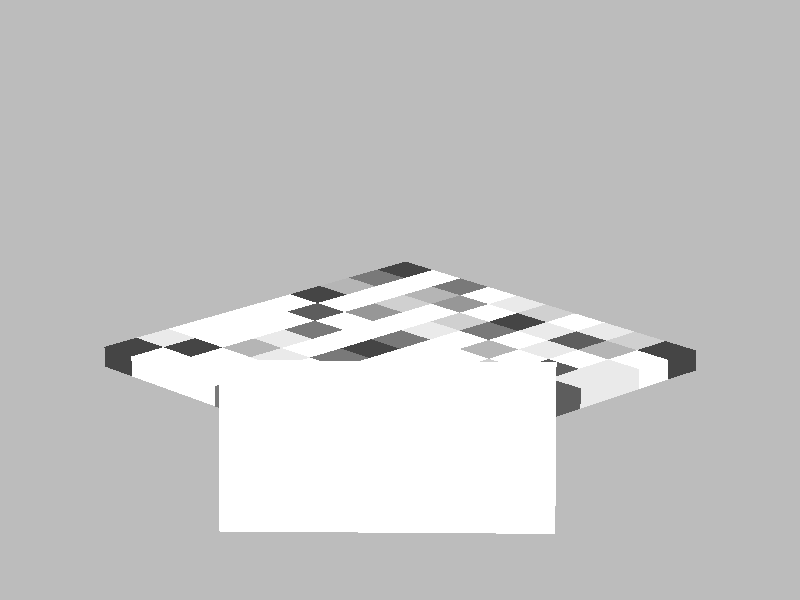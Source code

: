 #version 3.7;

background { color rgb <0.50, 0.50,0.50>}

#declare lens=camera{perspective location <01,16,-50>  look_at <00,00,00>  angle 12};
camera{lens}

light_source{<20, 10, 7>  color rgb <1.00, 1.00, 1.00> area_light 6*x, 6*y, 12, 12}

union{
box{<-2.900000, -1.000000, -2.900000>, <-2.320000, -0.710000, -2.320000> pigment{ color rgb <0.060000, 0.060000, 0.060000> }}// a01 
box{<-2.900000, -1.000000, -2.320000>, <-2.320000, -0.710000, -1.740000> pigment{ color rgb <0.820000, 0.820000, 0.820000> }}// a02 
box{<-2.900000, -1.000000, -1.740000>, <-2.320000, -0.710000, -1.160000> pigment{ color rgb <2.220000, 2.220000, 2.220000> }}// a03 
box{<-2.900000, -1.000000, -1.160000>, <-2.320000, -0.710000, -0.580000> pigment{ color rgb <1.950000, 1.950000, 1.950000> }}// a04 
box{<-2.900000, -1.000000, -0.580000>, <-2.320000, -0.710000, 0.000000> pigment{ color rgb <1.290000, 1.290000, 1.290000> }}// a05 
box{<-2.900000, -1.000000, 0.000000>, <-2.320000, -0.710000, 0.580000> pigment{ color rgb <1.050000, 1.050000, 1.050000> }}// a06 
box{<-2.900000, -1.000000, 0.580000>, <-2.320000, -0.710000, 1.160000> pigment{ color rgb <0.060000, 0.060000, 0.060000> }}// a07 
box{<-2.900000, -1.000000, 1.160000>, <-2.320000, -0.710000, 1.740000> pigment{ color rgb <0.460000, 0.460000, 0.460000> }}// a08 
box{<-2.900000, -1.000000, 1.740000>, <-2.320000, -0.710000, 2.320000> pigment{ color rgb <0.190000, 0.190000, 0.190000> }}// a09 
box{<-2.900000, -1.000000, 2.320000>, <-2.320000, -0.710000, 2.900000> pigment{ color rgb <0.060000, 0.060000, 0.060000> }}// a10 
box{<-2.320000, -1.000000, -2.900000>, <-1.740000, -0.710000, -2.320000> pigment{ color rgb <2.220000, 2.220000, 2.220000> }}// b01 
box{<-2.320000, -1.000000, -2.320000>, <-1.740000, -0.710000, -1.740000> pigment{ color rgb <0.060000, 0.060000, 0.060000> }}// b02 
box{<-2.320000, -1.000000, -1.740000>, <-1.740000, -0.710000, -1.160000> pigment{ color rgb <1.050000, 1.050000, 1.050000> }}// b03 
box{<-2.320000, -1.000000, -1.160000>, <-1.740000, -0.710000, -0.580000> pigment{ color rgb <2.220000, 2.220000, 2.220000> }}// b04 
box{<-2.320000, -1.000000, -0.580000>, <-1.740000, -0.710000, 0.000000> pigment{ color rgb <1.670000, 1.670000, 1.670000> }}// b05 
box{<-2.320000, -1.000000, 0.000000>, <-1.740000, -0.710000, 0.580000> pigment{ color rgb <0.110000, 0.110000, 0.110000> }}// b06 
box{<-2.320000, -1.000000, 0.580000>, <-1.740000, -0.710000, 1.160000> pigment{ color rgb <2.220000, 2.220000, 2.220000> }}// b07 
box{<-2.320000, -1.000000, 1.160000>, <-1.740000, -0.710000, 1.740000> pigment{ color rgb <1.950000, 1.950000, 1.950000> }}// b08 
box{<-2.320000, -1.000000, 1.740000>, <-1.740000, -0.710000, 2.320000> pigment{ color rgb <1.290000, 1.290000, 1.290000> }}// b09 
box{<-2.320000, -1.000000, 2.320000>, <-1.740000, -0.710000, 2.900000> pigment{ color rgb <1.950000, 1.950000, 1.950000> }}// b10 
box{<-1.740000, -1.000000, -2.900000>, <-1.160000, -0.710000, -2.320000> pigment{ color rgb <1.500000, 1.500000, 1.500000> }}// c01 
box{<-1.740000, -1.000000, -2.320000>, <-1.160000, -0.710000, -1.740000> pigment{ color rgb <1.950000, 1.950000, 1.950000> }}// c02 
box{<-1.740000, -1.000000, -1.740000>, <-1.160000, -0.710000, -1.160000> pigment{ color rgb <0.460000, 0.460000, 0.460000> }}// c03 
box{<-1.740000, -1.000000, -1.160000>, <-1.160000, -0.710000, -0.580000> pigment{ color rgb <0.820000, 0.820000, 0.820000> }}// c04 
box{<-1.740000, -1.000000, -0.580000>, <-1.160000, -0.710000, 0.000000> pigment{ color rgb <0.190000, 0.190000, 0.190000> }}// c05 
box{<-1.740000, -1.000000, 0.000000>, <-1.160000, -0.710000, 0.580000> pigment{ color rgb <1.670000, 1.670000, 1.670000> }}// c06 
box{<-1.740000, -1.000000, 0.580000>, <-1.160000, -0.710000, 1.160000> pigment{ color rgb <0.310000, 0.310000, 0.310000> }}// c07 
box{<-1.740000, -1.000000, 1.160000>, <-1.160000, -0.710000, 1.740000> pigment{ color rgb <0.630000, 0.630000, 0.630000> }}// c08 
box{<-1.740000, -1.000000, 1.740000>, <-1.160000, -0.710000, 2.320000> pigment{ color rgb <0.460000, 0.460000, 0.460000> }}// c09 
box{<-1.740000, -1.000000, 2.320000>, <-1.160000, -0.710000, 2.900000> pigment{ color rgb <0.190000, 0.190000, 0.190000> }}// c10 
box{<-1.160000, -1.000000, -2.900000>, <-0.580000, -0.710000, -2.320000> pigment{ color rgb <1.670000, 1.670000, 1.670000> }}// d01 
box{<-1.160000, -1.000000, -2.320000>, <-0.580000, -0.710000, -1.740000> pigment{ color rgb <1.670000, 1.670000, 1.670000> }}// d02 
box{<-1.160000, -1.000000, -1.740000>, <-0.580000, -0.710000, -1.160000> pigment{ color rgb <0.820000, 0.820000, 0.820000> }}// d03 
box{<-1.160000, -1.000000, -1.160000>, <-0.580000, -0.710000, -0.580000> pigment{ color rgb <1.290000, 1.290000, 1.290000> }}// d04 
box{<-1.160000, -1.000000, -0.580000>, <-0.580000, -0.710000, 0.000000> pigment{ color rgb <1.670000, 1.670000, 1.670000> }}// d05 
box{<-1.160000, -1.000000, 0.000000>, <-0.580000, -0.710000, 0.580000> pigment{ color rgb <1.050000, 1.050000, 1.050000> }}// d06 
box{<-1.160000, -1.000000, 0.580000>, <-0.580000, -0.710000, 1.160000> pigment{ color rgb <1.950000, 1.950000, 1.950000> }}// d07 
box{<-1.160000, -1.000000, 1.160000>, <-0.580000, -0.710000, 1.740000> pigment{ color rgb <1.290000, 1.290000, 1.290000> }}// d08 
box{<-1.160000, -1.000000, 1.740000>, <-0.580000, -0.710000, 2.320000> pigment{ color rgb <0.310000, 0.310000, 0.310000> }}// d09 
box{<-1.160000, -1.000000, 2.320000>, <-0.580000, -0.710000, 2.900000> pigment{ color rgb <1.050000, 1.050000, 1.050000> }}// d10 
box{<-0.580000, -1.000000, -2.900000>, <0.000000, -0.710000, -2.320000> pigment{ color rgb <0.190000, 0.190000, 0.190000> }}// e01 
box{<-0.580000, -1.000000, -2.320000>, <0.000000, -0.710000, -1.740000> pigment{ color rgb <0.820000, 0.820000, 0.820000> }}// e02 
box{<-0.580000, -1.000000, -1.740000>, <0.000000, -0.710000, -1.160000> pigment{ color rgb <1.050000, 1.050000, 1.050000> }}// e03 
box{<-0.580000, -1.000000, -1.160000>, <0.000000, -0.710000, -0.580000> pigment{ color rgb <0.190000, 0.190000, 0.190000> }}// e04 
box{<-0.580000, -1.000000, -0.580000>, <0.000000, -0.710000, 0.000000> pigment{ color rgb <0.060000, 0.060000, 0.060000> }}// e05 
box{<-0.580000, -1.000000, 0.000000>, <0.000000, -0.710000, 0.580000> pigment{ color rgb <0.190000, 0.190000, 0.190000> }}// e06 
box{<-0.580000, -1.000000, 0.580000>, <0.000000, -0.710000, 1.160000> pigment{ color rgb <0.820000, 0.820000, 0.820000> }}// e07 
box{<-0.580000, -1.000000, 1.160000>, <0.000000, -0.710000, 1.740000> pigment{ color rgb <0.630000, 0.630000, 0.630000> }}// e08 
box{<-0.580000, -1.000000, 1.740000>, <0.000000, -0.710000, 2.320000> pigment{ color rgb <1.500000, 1.500000, 1.500000> }}// e09 
box{<-0.580000, -1.000000, 2.320000>, <0.000000, -0.710000, 2.900000> pigment{ color rgb <0.820000, 0.820000, 0.820000> }}// e10 
box{<0.000000, -1.000000, -2.900000>, <0.580000, -0.710000, -2.320000> pigment{ color rgb <1.500000, 1.500000, 1.500000> }}// f01 
box{<0.000000, -1.000000, -2.320000>, <0.580000, -0.710000, -1.740000> pigment{ color rgb <0.310000, 0.310000, 0.310000> }}// f02 
box{<0.000000, -1.000000, -1.740000>, <0.580000, -0.710000, -1.160000> pigment{ color rgb <1.290000, 1.290000, 1.290000> }}// f03 
box{<0.000000, -1.000000, -1.160000>, <0.580000, -0.710000, -0.580000> pigment{ color rgb <1.670000, 1.670000, 1.670000> }}// f04 
box{<0.000000, -1.000000, -0.580000>, <0.580000, -0.710000, 0.000000> pigment{ color rgb <1.290000, 1.290000, 1.290000> }}// f05 
box{<0.000000, -1.000000, 0.000000>, <0.580000, -0.710000, 0.580000> pigment{ color rgb <1.500000, 1.500000, 1.500000> }}// f06 
box{<0.000000, -1.000000, 0.580000>, <0.580000, -0.710000, 1.160000> pigment{ color rgb <1.950000, 1.950000, 1.950000> }}// f07 
box{<0.000000, -1.000000, 1.160000>, <0.580000, -0.710000, 1.740000> pigment{ color rgb <0.190000, 0.190000, 0.190000> }}// f08 
box{<0.000000, -1.000000, 1.740000>, <0.580000, -0.710000, 2.320000> pigment{ color rgb <0.060000, 0.060000, 0.060000> }}// f09 
box{<0.000000, -1.000000, 2.320000>, <0.580000, -0.710000, 2.900000> pigment{ color rgb <0.630000, 0.630000, 0.630000> }}// f10 
box{<0.580000, -1.000000, -2.900000>, <1.160000, -0.710000, -2.320000> pigment{ color rgb <2.220000, 2.220000, 2.220000> }}// g01 
box{<0.580000, -1.000000, -2.320000>, <1.160000, -0.710000, -1.740000> pigment{ color rgb <0.460000, 0.460000, 0.460000> }}// g02 
box{<0.580000, -1.000000, -1.740000>, <1.160000, -0.710000, -1.160000> pigment{ color rgb <1.500000, 1.500000, 1.500000> }}// g03 
box{<0.580000, -1.000000, -1.160000>, <1.160000, -0.710000, -0.580000> pigment{ color rgb <0.460000, 0.460000, 0.460000> }}// g04 
box{<0.580000, -1.000000, -0.580000>, <1.160000, -0.710000, 0.000000> pigment{ color rgb <1.670000, 1.670000, 1.670000> }}// g05 
box{<0.580000, -1.000000, 0.000000>, <1.160000, -0.710000, 0.580000> pigment{ color rgb <1.670000, 1.670000, 1.670000> }}// g06 
box{<0.580000, -1.000000, 0.580000>, <1.160000, -0.710000, 1.160000> pigment{ color rgb <0.460000, 0.460000, 0.460000> }}// g07 
box{<0.580000, -1.000000, 1.160000>, <1.160000, -0.710000, 1.740000> pigment{ color rgb <1.050000, 1.050000, 1.050000> }}// g08 
box{<0.580000, -1.000000, 1.740000>, <1.160000, -0.710000, 2.320000> pigment{ color rgb <0.820000, 0.820000, 0.820000> }}// g09 
box{<0.580000, -1.000000, 2.320000>, <1.160000, -0.710000, 2.900000> pigment{ color rgb <1.950000, 1.950000, 1.950000> }}// g10 
box{<1.160000, -1.000000, -2.900000>, <1.740000, -0.710000, -2.320000> pigment{ color rgb <0.460000, 0.460000, 0.460000> }}// h01 
box{<1.160000, -1.000000, -2.320000>, <1.740000, -0.710000, -1.740000> pigment{ color rgb <0.110000, 0.110000, 0.110000> }}// h02 
box{<1.160000, -1.000000, -1.740000>, <1.740000, -0.710000, -1.160000> pigment{ color rgb <0.630000, 0.630000, 0.630000> }}// h03 
box{<1.160000, -1.000000, -1.160000>, <1.740000, -0.710000, -0.580000> pigment{ color rgb <0.310000, 0.310000, 0.310000> }}// h04 
box{<1.160000, -1.000000, -0.580000>, <1.740000, -0.710000, 0.000000> pigment{ color rgb <0.190000, 0.190000, 0.190000> }}// h05 
box{<1.160000, -1.000000, 0.000000>, <1.740000, -0.710000, 0.580000> pigment{ color rgb <0.630000, 0.630000, 0.630000> }}// h06 
box{<1.160000, -1.000000, 0.580000>, <1.740000, -0.710000, 1.160000> pigment{ color rgb <2.220000, 2.220000, 2.220000> }}// h07 
box{<1.160000, -1.000000, 1.160000>, <1.740000, -0.710000, 1.740000> pigment{ color rgb <0.820000, 0.820000, 0.820000> }}// h08 
box{<1.160000, -1.000000, 1.740000>, <1.740000, -0.710000, 2.320000> pigment{ color rgb <0.110000, 0.110000, 0.110000> }}// h09 
box{<1.160000, -1.000000, 2.320000>, <1.740000, -0.710000, 2.900000> pigment{ color rgb <0.820000, 0.820000, 0.820000> }}// h10 
box{<1.740000, -1.000000, -2.900000>, <2.320000, -0.710000, -2.320000> pigment{ color rgb <0.310000, 0.310000, 0.310000> }}// i01 
box{<1.740000, -1.000000, -2.320000>, <2.320000, -0.710000, -1.740000> pigment{ color rgb <0.820000, 0.820000, 0.820000> }}// i02 
box{<1.740000, -1.000000, -1.740000>, <2.320000, -0.710000, -1.160000> pigment{ color rgb <2.220000, 2.220000, 2.220000> }}// i03 
box{<1.740000, -1.000000, -1.160000>, <2.320000, -0.710000, -0.580000> pigment{ color rgb <1.500000, 1.500000, 1.500000> }}// i04 
box{<1.740000, -1.000000, -0.580000>, <2.320000, -0.710000, 0.000000> pigment{ color rgb <0.820000, 0.820000, 0.820000> }}// i05 
box{<1.740000, -1.000000, 0.000000>, <2.320000, -0.710000, 0.580000> pigment{ color rgb <1.670000, 1.670000, 1.670000> }}// i06 
box{<1.740000, -1.000000, 0.580000>, <2.320000, -0.710000, 1.160000> pigment{ color rgb <0.110000, 0.110000, 0.110000> }}// i07 
box{<1.740000, -1.000000, 1.160000>, <2.320000, -0.710000, 1.740000> pigment{ color rgb <1.500000, 1.500000, 1.500000> }}// i08 
box{<1.740000, -1.000000, 1.740000>, <2.320000, -0.710000, 2.320000> pigment{ color rgb <0.460000, 0.460000, 0.460000> }}// i09 
box{<1.740000, -1.000000, 2.320000>, <2.320000, -0.710000, 2.900000> pigment{ color rgb <0.630000, 0.630000, 0.630000> }}// i10 
box{<2.320000, -1.000000, -2.900000>, <2.900000, -0.710000, -2.320000> pigment{ color rgb <2.220000, 2.220000, 2.220000> }}// j01 
box{<2.320000, -1.000000, -2.320000>, <2.900000, -0.710000, -1.740000> pigment{ color rgb <0.630000, 0.630000, 0.630000> }}// j02 
box{<2.320000, -1.000000, -1.740000>, <2.900000, -0.710000, -1.160000> pigment{ color rgb <1.050000, 1.050000, 1.050000> }}// j03 
box{<2.320000, -1.000000, -1.160000>, <2.900000, -0.710000, -0.580000> pigment{ color rgb <0.110000, 0.110000, 0.110000> }}// j04 
box{<2.320000, -1.000000, -0.580000>, <2.900000, -0.710000, 0.000000> pigment{ color rgb <0.460000, 0.460000, 0.460000> }}// j05 
box{<2.320000, -1.000000, 0.000000>, <2.900000, -0.710000, 0.580000> pigment{ color rgb <0.110000, 0.110000, 0.110000> }}// j06 
box{<2.320000, -1.000000, 0.580000>, <2.900000, -0.710000, 1.160000> pigment{ color rgb <0.820000, 0.820000, 0.820000> }}// j07 
box{<2.320000, -1.000000, 1.160000>, <2.900000, -0.710000, 1.740000> pigment{ color rgb <0.820000, 0.820000, 0.820000> }}// j08 
box{<2.320000, -1.000000, 1.740000>, <2.900000, -0.710000, 2.320000> pigment{ color rgb <2.220000, 2.220000, 2.220000> }}// j09 
box{<2.320000, -1.000000, 2.320000>, <2.900000, -0.710000, 2.900000> pigment{ color rgb <0.060000, 0.060000, 0.060000> }}// j10 
rotate y * 45}

polygon{4, <-2.000000, 1.850000, -8.000000> <-2.000000, -0.200000, -8.000000> <2.000000, -0.200000, -8.000000> <2.000000, 1.850000, -8.000000>
rotate x *15
translate<0, -2.3, 0>
texture{pigment {color rgb <2.000000, 2.000000, 2.000000> transmit 0.500000}}}

